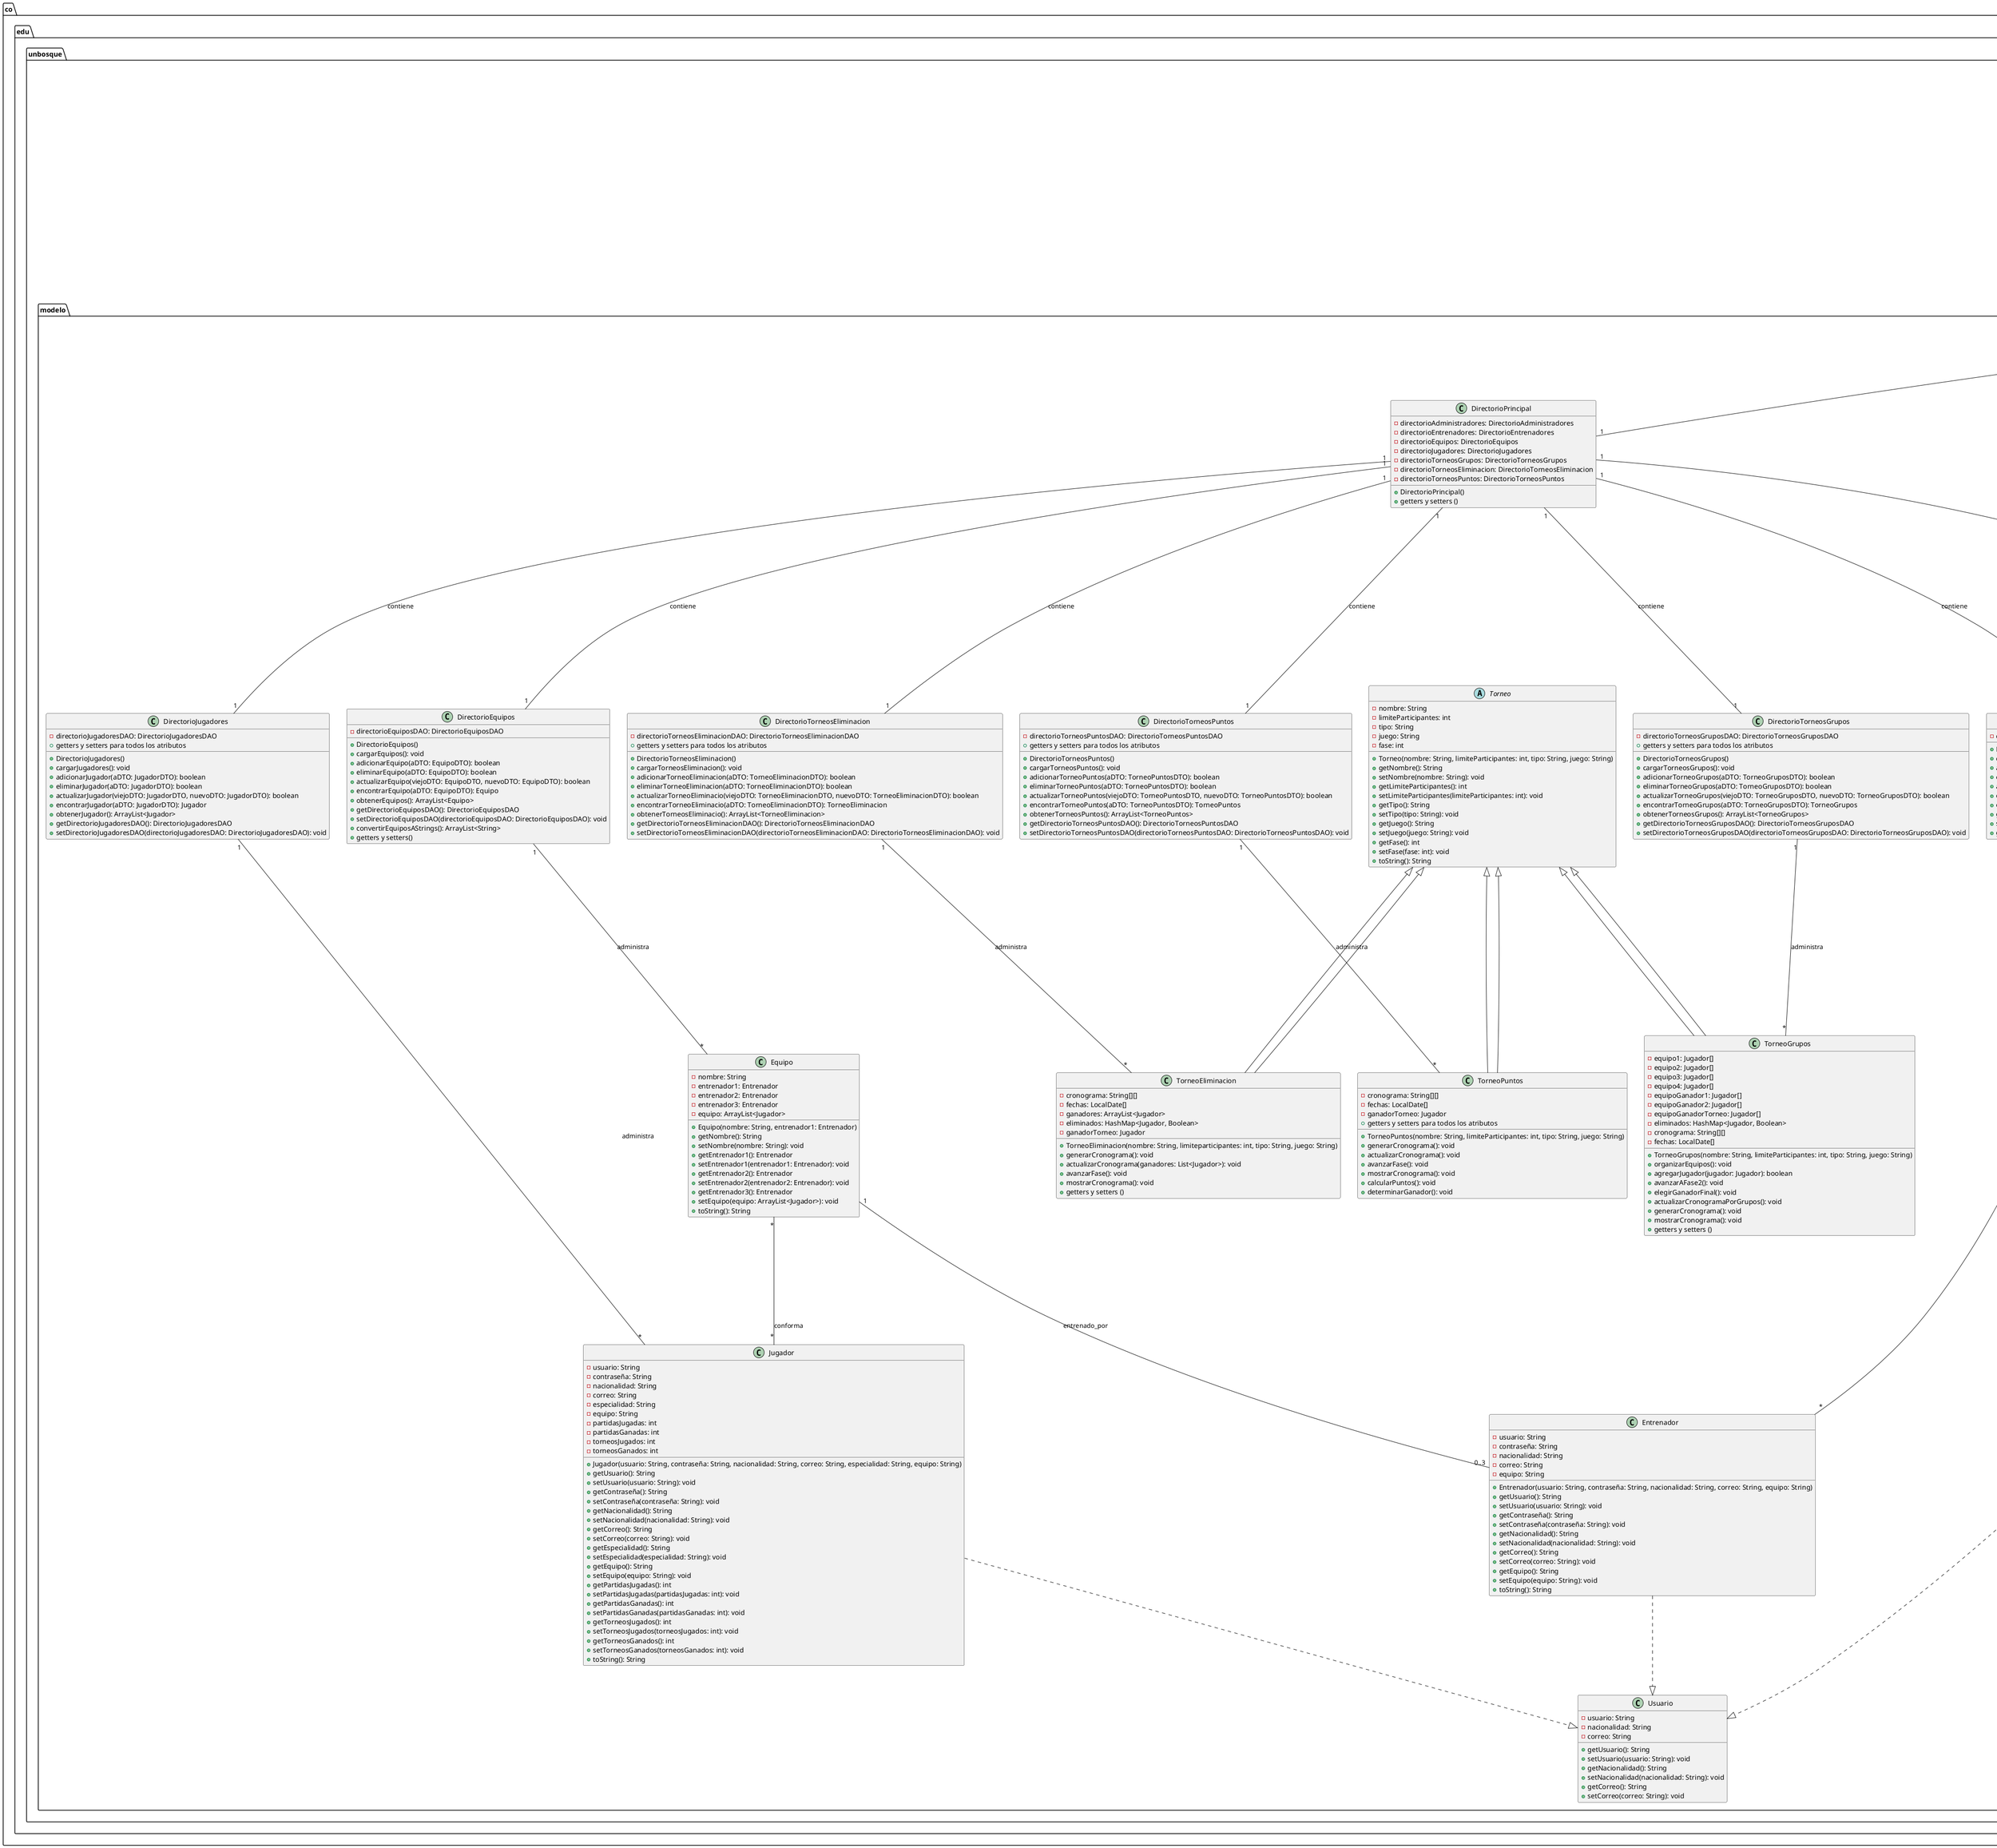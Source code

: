 @startuml
' =========================
' MODELO
' =========================
package "co.edu.unbosque.modelo" {
    class Usuario {
        - usuario: String
        - nacionalidad: String
        - correo: String
        + getUsuario(): String
        + setUsuario(usuario: String): void
        + getNacionalidad(): String
        + setNacionalidad(nacionalidad: String): void
        + getCorreo(): String
        + setCorreo(correo: String): void
    }

    class Administrador {
        - usuario: String
        - contraseña: String
        - nacionalidad: String
        - correo: String
        - cargo: String
        + Administrador(usuario: String, contraseña: String, nacionalidad: String, correo: String, cargo: String)
        + getUsuario(): String
        + setUsuario(usuario: String): void
        + getContraseña(): String
        + setContraseña(contraseña: String): void
        + getNacionalidad(): String
        + setNacionalidad(nacionalidad: String): void
        + getCorreo(): String
        + setCorreo(correo: String): void
        + getCargo(): String
        + setCargo(cargo: String): void
        + toString(): String
    }

    class Entrenador {
        - usuario: String
        - contraseña: String
        - nacionalidad: String
        - correo: String
        - equipo: String
        + Entrenador(usuario: String, contraseña: String, nacionalidad: String, correo: String, equipo: String)
        + getUsuario(): String
        + setUsuario(usuario: String): void
        + getContraseña(): String
        + setContraseña(contraseña: String): void
        + getNacionalidad(): String
        + setNacionalidad(nacionalidad: String): void
        + getCorreo(): String
        + setCorreo(correo: String): void
        + getEquipo(): String
        + setEquipo(equipo: String): void
        + toString(): String
    }

    class Jugador {
        - usuario: String
        - contraseña: String
        - nacionalidad: String
        - correo: String
        - especialidad: String
        - equipo: String
        - partidasJugadas: int
        - partidasGanadas: int
        - torneosJugados: int
        - torneosGanados: int
        + Jugador(usuario: String, contraseña: String, nacionalidad: String, correo: String, especialidad: String, equipo: String)
        + getUsuario(): String
        + setUsuario(usuario: String): void
        + getContraseña(): String
        + setContraseña(contraseña: String): void
        + getNacionalidad(): String
        + setNacionalidad(nacionalidad: String): void
        + getCorreo(): String
        + setCorreo(correo: String): void
        + getEspecialidad(): String
        + setEspecialidad(especialidad: String): void
        + getEquipo(): String
        + setEquipo(equipo: String): void
        + getPartidasJugadas(): int
        + setPartidasJugadas(partidasJugadas: int): void
        + getPartidasGanadas(): int
        + setPartidasGanadas(partidasGanadas: int): void
        + getTorneosJugados(): int
        + setTorneosJugados(torneosJugados: int): void
        + getTorneosGanados(): int
        + setTorneosGanados(torneosGanados: int): void
        + toString(): String
    }

    class Equipo {
        - nombre: String
        - entrenador1: Entrenador
        - entrenador2: Entrenador
        - entrenador3: Entrenador
        - equipo: ArrayList<Jugador>
        + Equipo(nombre: String, entrenador1: Entrenador)
        + getNombre(): String
        + setNombre(nombre: String): void
        + getEntrenador1(): Entrenador
        + setEntrenador1(entrenador1: Entrenador): void
        + getEntrenador2(): Entrenador
        + setEntrenador2(entrenador2: Entrenador): void
        + getEntrenador3(): Entrenador
        + setEquipo(equipo: ArrayList<Jugador>): void
        + toString(): String
    }

    abstract class Torneo {
        - nombre: String
        - limiteParticipantes: int
        - tipo: String
        - juego: String
        - fase: int
        + Torneo(nombre: String, limiteParticipantes: int, tipo: String, juego: String)
        + getNombre(): String
        + setNombre(nombre: String): void
        + getLimiteParticipantes(): int
        + setLimiteParticipantes(limiteParticipantes: int): void
        + getTipo(): String
        + setTipo(tipo: String): void
        + getJuego(): String
        + setJuego(juego: String): void
        + getFase(): int
        + setFase(fase: int): void
        + toString(): String
    }

    class TorneoEliminacion extends Torneo {
        - cronograma: String[][]
        - fechas: LocalDate[]
        - ganadores: ArrayList<Jugador>
        - eliminados: HashMap<Jugador, Boolean>
        - ganadorTorneo: Jugador
        + TorneoEliminacion(nombre: String, limiteparticipantes: int, tipo: String, juego: String)
        + generarCronograma(): void
        + actualizarCronograma(ganadores: List<Jugador>): void
        + avanzarFase(): void
        + mostrarCronograma(): void
        + getters y setters ()
    }

    class TorneoGrupos extends Torneo {
        - equipo1: Jugador[]
        - equipo2: Jugador[]
        - equipo3: Jugador[]
        - equipo4: Jugador[]
        - equipoGanador1: Jugador[]
        - equipoGanador2: Jugador[]
        - equipoGanadorTorneo: Jugador[]
        - eliminados: HashMap<Jugador, Boolean>
        - cronograma: String[][]
        - fechas: LocalDate[]
        + TorneoGrupos(nombre: String, limiteParticipantes: int, tipo: String, juego: String)
        + organizarEquipos(): void
        + agregarJugador(jugador: Jugador): boolean
        + avanzarAFase2(): void
        + elegirGanadorFinal(): void
        + actualizarCronogramaPorGrupos(): void
        + generarCronograma(): void
        + mostrarCronograma(): void
        + getters y setters ()
    }

    class TorneoPuntos extends Torneo {
        - cronograma: String[][]
        - fechas: LocalDate[]
        - ganadorTorneo: Jugador
        + TorneoPuntos(nombre: String, limiteParticipantes: int, tipo: String, juego: String)
        + generarCronograma(): void
        + actualizarCronograma(): void
        + avanzarFase(): void
        + mostrarCronograma(): void
        + calcularPuntos(): void
        + determinarGanador(): void
        + getters y setters para todos los atributos
    }
    class DirectorioPrincipal {
        - directorioAdministradores: DirectorioAdministradores
        - directorioEntrenadores: DirectorioEntrenadores
        - directorioEquipos: DirectorioEquipos
        - directorioJugadores: DirectorioJugadores
        - directorioTorneosGrupos: DirectorioTorneosGrupos
        - directorioTorneosEliminacion: DirectorioTorneosEliminacion
        - directorioTorneosPuntos: DirectorioTorneosPuntos
        + DirectorioPrincipal()
        + getters y setters ()
    }

    class DirectorioAdministradores {
        - directorioAdministradoresDAO: DirectorioAdministradoresDAO
        + DirectorioAdministradores()
        + cargarAdministradores(): void
        + adicionarAdministrador(aDTO: AdministradorDTO): boolean
        + eliminarAdministrador(aDTO: AdministradorDTO): boolean
        + actualizarAdministrador(viejoDTO: AdministradorDTO, nuevoDTO: AdministradorDTO): boolean
        + encontrarAdministrador(aDTO: AdministradorDTO): Administrador
        + obtenerAdministradores(): ArrayList<Administrador>
        + getDirectorioAdministradoresDAO(): DirectorioAdministradoresDAO
        + setDirectorioAdministradoresDAO(directorioAdministradoresDAO: DirectorioAdministradoresDAO): void
        + getters y setters ()
    }

    class DirectorioEntrenadores {
        - directorioEntrenadoresDAO: DirectorioEntrenadoresDAO
        + DirectorioEntrenadores()
        + cargarEntrenadores(): void
        + adicionarEntrenador(aDTO: EntrenadorDTO): boolean
        + eliminarEntrenador(aDTO: EntrenadorDTO): boolean
        + actualizarEntrenador(viejoDTO: EntrenadorDTO, nuevoDTO: EntrenadorDTO): boolean
        + encontrarEntrenadores(aDTO: EntrenadorDTO): Entrenador
        + obtenerEntrenadores(): ArrayList<Entrenador>
        + getDirectorioEntrenadoresDAO(): DirectorioEntrenadoresDAO
        + setDirectorioEntrenadoresDAO(directorioEntrenadoresDAO: DirectorioEntrenadoresDAO): void
        + getters y setters ()
    }
    class DirectorioEquipos {
        - directorioEquiposDAO: DirectorioEquiposDAO
        + DirectorioEquipos()
        + cargarEquipos(): void
        + adicionarEquipo(aDTO: EquipoDTO): boolean
        + eliminarEquipo(aDTO: EquipoDTO): boolean
        + actualizarEquipo(viejoDTO: EquipoDTO, nuevoDTO: EquipoDTO): boolean
        + encontrarEquipo(aDTO: EquipoDTO): Equipo
        + obtenerEquipos(): ArrayList<Equipo>
        + getDirectorioEquiposDAO(): DirectorioEquiposDAO
        + setDirectorioEquiposDAO(directorioEquiposDAO: DirectorioEquiposDAO): void
        + convertirEquiposAStrings(): ArrayList<String>
        + getters y setters()
    }

    class DirectorioJugadores {
        - directorioJugadoresDAO: DirectorioJugadoresDAO
        + DirectorioJugadores()
        + cargarJugadores(): void
        + adicionarJugador(aDTO: JugadorDTO): boolean
        + eliminarJugador(aDTO: JugadorDTO): boolean
        + actualizarJugador(viejoDTO: JugadorDTO, nuevoDTO: JugadorDTO): boolean
        + encontrarJugador(aDTO: JugadorDTO): Jugador
        + obtenerJugador(): ArrayList<Jugador>
        + getDirectorioJugadoresDAO(): DirectorioJugadoresDAO
        + setDirectorioJugadoresDAO(directorioJugadoresDAO: DirectorioJugadoresDAO): void
        + getters y setters para todos los atributos
    }

    class DirectorioTorneosGrupos {
        - directorioTorneosGruposDAO: DirectorioTorneosGruposDAO
        + DirectorioTorneosGrupos()
        + cargarTorneosGrupos(): void
        + adicionarTorneoGrupos(aDTO: TorneoGruposDTO): boolean
        + eliminarTorneoGrupos(aDTO: TorneoGruposDTO): boolean
        + actualizarTorneoGrupos(viejoDTO: TorneoGruposDTO, nuevoDTO: TorneoGruposDTO): boolean
        + encontrarTorneoGrupos(aDTO: TorneoGruposDTO): TorneoGrupos
        + obtenerTorneosGrupos(): ArrayList<TorneoGrupos>
        + getDirectorioTorneosGruposDAO(): DirectorioTorneosGruposDAO
        + setDirectorioTorneosGruposDAO(directorioTorneosGruposDAO: DirectorioTorneosGruposDAO): void
        + getters y setters para todos los atributos
    }
    
    class DirectorioTorneosEliminacion {
        - directorioTorneosEliminacionDAO: DirectorioTorneosEliminacionDAO
        + DirectorioTorneosEliminacion()
        + cargarTorneosEliminacion(): void
        + adicionarTorneoEliminacion(aDTO: TorneoEliminacionDTO): boolean
        + eliminarTorneoEliminacion(aDTO: TorneoEliminacionDTO): boolean
        + actualizarTorneoEliminacio(viejoDTO: TorneoEliminacionDTO, nuevoDTO: TorneoEliminacionDTO): boolean
        + encontrarTorneoEliminacio(aDTO: TorneoEliminacionDTO): TorneoEliminacion
        + obtenerTorneosEliminacio(): ArrayList<TorneoEliminacion>
        + getDirectorioTorneosEliminacionDAO(): DirectorioTorneosEliminacionDAO
        + setDirectorioTorneosEliminacionDAO(directorioTorneosEliminacionDAO: DirectorioTorneosEliminacionDAO): void
        + getters y setters para todos los atributos
    }
    
    class DirectorioTorneosPuntos {
        - directorioTorneosPuntosDAO: DirectorioTorneosPuntosDAO
        + DirectorioTorneosPuntos()
        + cargarTorneosPuntos(): void
        + adicionarTorneoPuntos(aDTO: TorneoPuntosDTO): boolean
        + eliminarTorneoPuntos(aDTO: TorneoPuntosDTO): boolean
        + actualizarTorneoPuntos(viejoDTO: TorneoPuntosDTO, nuevoDTO: TorneoPuntosDTO): boolean
        + encontrarTorneoPuntos(aDTO: TorneoPuntosDTO): TorneoPuntos
        + obtenerTorneosPuntos(): ArrayList<TorneoPuntos>
        + getDirectorioTorneosPuntosDAO(): DirectorioTorneosPuntosDAO
        + setDirectorioTorneosPuntosDAO(directorioTorneosPuntosDAO: DirectorioTorneosPuntosDAO): void
        + getters y setters para todos los atributos
    }
}

' =========================
' VISTA
' =========================
package "co.edu.unbosque.vista" {
    class Vista {
        - ventanaAvanzeTorneo: VentanaAvanzeYInicioTorneo
        - ventanaCrearEquipo: VentanaCrearEquipo
        - ventanaCrearTorneo: VentanaCrearTorneo
        - ventanaCronograma: VentanaCronograma
        - ventanaDatosTorneo: VentanaDatosTorneo
        - ventanaInicioSesion: VentanaInicioSesion
        - ventanaPrincipalAdmin: VentanaPrincipalAdmin
        - ventanaPrincipalEntrenador: VentanaPrincipalEntrenador
        - ventanaPrincipalJugador: VentanaPrincipalJugador
        - ventanaRegistroAdmin: VentanaRegistroAdmin
        - ventanaRegistroEntrenador: VentanaRegistroEntrenador
        - ventanaRegistroJugador: VentanaRegistroJugador
        + Vista()
        + mostrarMensaje(mensaje: String): void
        + getVentanaAvanzeTorneo(): VentanaAvanzeYInicioTorneo
        + getVentanaCrearEquipo(): VentanaCrearEquipo
        + getVentanaCrearTorneo(): VentanaCrearTorneo
        + getVentanaCronograma(): VentanaCronograma
        + getVentanaDatosTorneo(): VentanaDatosTorneo
        + getVentanaInicioSesion(): VentanaInicioSesion
        + getVentanaPrincipalAdmin(): VentanaPrincipalAdmin
        + getVentanaPrincipalEntrenador(): VentanaPrincipalEntrenador
        + getVentanaPrincipalJugador(): VentanaPrincipalJugador
        + getVentanaRegistroAdmin(): VentanaRegistroAdmin
        + getVentanaRegistroEntrenador(): VentanaRegistroEntrenador
        + getVentanaRegistroJugador(): VentanaRegistroJugador
    }

    class VentanaAvanzeYInicioTorneo {
        - panelAvanceYInicioTorneo: PanelAvanceYInicioTorneo
        + VentanaAvanzeYInicioTorneo()
        + getPanelAvanceYInicioTorneo(): PanelAvanceYInicioTorneo
        + setPanelAvanceYInicioTorneo(panelAvanceYInicioTorneo: PanelAvanceYInicioTorneo): void
    }

    class VentanaCrearEquipo {
        - panelCrearEquipo: PanelCrearEquipo
        + VentanaCrearEquipo()
        + getPanelCrearEquipo(): PanelCrearEquipo
        + setPanelCrearEquipo(panelCrearEquipo: PanelCrearEquipo): void
    }

    class VentanaCrearTorneo {
        - panelCrearTorneo: PanelCrearTorneo
        + VentanaCrearTorneo()
        + getPanelCrearTorneo(): PanelCrearTorneo
        + setPanelCrearTorneo(panelCrearTorneo: PanelCrearTorneo): void
    }

    class VentanaCronograma {
        - panelCronograma: PanelCronograma
        + VentanaCronograma()
        + getPanelCronograma(): PanelCronograma
        + setPanelCronograma(panelCronograma: PanelCronograma): void
    }

    class VentanaDatosTorneo {
        - panelDatosTorneo: PanelDatosTorneo
        + VentanaDatosTorneo()
        + getPanelDatosTorneo(): PanelDatosTorneo
        + setPanelDatosTorneo(panelDatosTorneo: PanelDatosTorneo): void
    }

    class VentanaInicioSesion {
        - panelInicioSesion: PanelInicioSesion
        + VentanaInicioSesion()
        + getPanelInicioSesion(): PanelInicioSesion
        + setPanelInicioSesion(panelInicioSesion: PanelInicioSesion): void
    }

    class VentanaPrincipalAdmin {
        - panelPrincipalAdmin: PanelPrincipalAdmin
        + VentanaPrincipalAdmin()
        + getPanelPrincipalAdmin(): PanelPrincipalAdmin
        + setPanelPrincipalAdmin(panelPrincipalAdmin: PanelPrincipalAdmin): void
    }

    class VentanaPrincipalEntrenador {
        - panelPrincipalEntrenador: PanelPrincipalEntrenador
        + VentanaPrincipalEntrenador()
        + getPanelPrincipalEntrenador(): PanelPrincipalEntrenador
        + setPanelPrincipalEntrenador(panelPrincipalEntrenador: PanelPrincipalEntrenador): void
    }

    class VentanaPrincipalJugador {
        - panelPrincipalJugador: PanelPrincipalJugador
        + VentanaPrincipalJugador()
        + getPanelPrincipalJugador(): PanelPrincipalJugador
        + setPanelPrincipalJugador(panelPrincipalJugador: PanelPrincipalJugador): void
    }

    class VentanaRegistroAdmin {
        - panelRegistroAdmin: PanelRegistroAdmin
        + VentanaRegistroAdmin()
        + getPanelRegistroAdmin(): PanelRegistroAdmin
        + setPanelRegistroAdmin(panelRegistroAdmin: PanelRegistroAdmin): void
    }

    class VentanaRegistroEntrenador {
        - panelRegistroEntrenador: PanelRegistroEntrenador
        + VentanaRegistroEntrenador()
        + getPanelRegistroEntrenador(): PanelRegistroEntrenador
        + setPanelRegistroEntrenador(panelRegistroEntrenador: PanelRegistroEntrenador): void
    }

    class VentanaRegistroJugador {
        - panelRegistroJugador: PanelRegistroJugador
        + VentanaRegistroJugador()
        + getPanelRegistroJugador(): PanelRegistroJugador
        + setPanelRegistroJugador(panelRegistroJugador: PanelRegistroJugador): void
    }

     class PanelAvanceYInicioTorneo {
        - btnVolver: JButton
        - btnAvanzarFase: JButton
        - btnCronograma: JButton
        - btnIniciarTorneo: JButton
        + PanelAvanceYInicioTorneo()
        + getBtnVolver(): JButton
        + setBtnVolver(btnVolver: JButton): void
        + getBtnAvanzarFase(): JButton
        + setBtnAvanzarFase(btnAvanzarFase: JButton): void
        + getBtnCronograma(): JButton
        + setBtnCronograma(btnCronograma: JButton): void
        + getBtnIniciarTorneo(): JButton
        + setBtnIniciarTorneo(btnIniciarTorneo: JButton): void
        + inicializarComponentes(): void
    }

    class PanelCrearEquipo {
        - campoNombreEquipo: JTextField
        - campoEntrenador1: JTextField
        - campoEntrenador2: JTextField
        - campoEntrenador3: JTextField
        - listaJugadores: JList<String>
        - botonAgregarJugador: JButton
        - botonCrearEquipo: JButton
        - botonVolver: JButton
        + getCampoNombreEquipo(): JTextField
        + getCampoEntrenador1(): JTextField
        + getCampoEntrenador2(): JTextField
        + getCampoEntrenador3(): JTextField
        + getListaJugadores(): JList<String>
        + getBotonAgregarJugador(): JButton
        + getBotonCrearEquipo(): JButton
        + getBotonVolver(): JButton
    }
    class PanelCrearTorneo {
        - campoNombre: JTextField
        - campoLimiteParticipantes: JTextField
        - campoTipo: JComboBox<String>
        - campoJuego: JTextField
        - botonCrear: JButton
        - botonVolver: JButton
        + getCampoNombre(): JTextField
        + getCampoLimiteParticipantes(): JTextField
        + getCampoTipo(): JComboBox<String>
        + getCampoJuego(): JTextField
        + getBotonCrear(): JButton
        + getBotonVolver(): JButton
    }

    class PanelCronograma {
        - modeloTabla: DefaultTableModel
        - tablaCronograma: JTable
        - botonVolver: JButton
        + PanelCronograma()
        + getBotonVolver(): JButton
        + setBotonVolver(botonVolver: JButton): void
        + actualizarCronogramaGeneral(datos: Object[][]): void
    }

    class PanelDatosTorneo {
        - panelIzquierda: JPanel
        - panelDerecha: JPanel
        - botonVolver: JButton
        - botonCronograma: JButton
        - lblNombre: JLabel
        - lblParticipantesRestantes: JLabel
        - lblEliminados: JLabel
        - lblTipo: JLabel
        - listModel: DefaultListModel<String>
        - listParticipantesRestantes: JList<String>
        + PanelDatosTorneo()
        + getPanelIzquierda(): JPanel
        + setPanelIzquierda(panelIzquierda: JPanel): void
        + getPanelDerecha(): JPanel
        + setPanelDerecha(panelDerecha: JPanel): void
        + getBotonVolver(): JButton
        + setBotonVolver(botonVolver: JButton): void
        + getBotonCronograma(): JButton
        + setBotonCronograma(botonCronograma: JButton): void
        + getLblNombre(): JLabel
        + setLblNombre(lblNombre: JLabel): void
        + getLblParticipantesRestantes(): JLabel
        + setLblParticipantesRestantes(lblParticipantesRestantes: JLabel): void
        + getLblEliminados(): JLabel
        + setLblEliminados(lblEliminados: JLabel): void
        + getLblTipo(): JLabel
        + setLblTipo(lblTipo: JLabel): void
        + getListModel(): DefaultListModel<String>
        + setListModel(listModel: DefaultListModel<String>): void
        + getListParticipantesRestantes(): JList<String>
        + setListParticipantesRestantes(listParticipantesRestantes: JList<String>): void
        + actualizarEliminados(eliminados: int): void
        + actualizarTipo(tipo: String): void
        + actualizarParticipantesRestantesList(participantes: String[]): void
    }

    class PanelInicioSesion {
        - campoUsuario: JTextField
        - campoContraseña: JPasswordField
        - botonIniciarSesion: JButton
        - botonRegistrar: JButton
        - botonSalir: JButton
        + getCampoUsuario(): JTextField
        + getCampoContraseña(): JPasswordField
        + getBotonIniciarSesion(): JButton
        + getBotonRegistrar(): JButton
        + getBotonSalir(): JButton
    }

    class PanelPrincipalAdmin {
        - botonVolver: JButton
        - botonRegistrarAdmin: JButton
        - listaTorneos: JList<String>
        - valorUsuario: JLabel
        - valorCargo: JLabel
        - valorCorreo: JLabel
        - valorNacionalidad: JLabel
        + getBotonVolver(): JButton
        + setBotonVolver(botonVolver: JButton): void
        + getBotonRegistrarAdmin(): JButton
        + setBotonRegistrarAdmin(botonRegistrarAdmin: JButton): void
        + llenarListaTorneos(torneos: ArrayList<String>): void
        + actualizarDatosAdmin(usuario: String, cargo: String, correo: String, nacionalidad: String): void
    }

    class PanelPrincipalEntrenador {
        - botonVolver: JButton
        - botonRegistrarEquipo: JButton
        - botonVerTorneos: JButton
        - listaEquipos: JList<String>
        - valorUsuario: JLabel
        - valorCorreo: JLabel
        - valorNacionalidad: JLabel
        + getBotonVolver(): JButton
        + setBotonVolver(botonVolver: JButton): void
        + getBotonRegistrarEquipo(): JButton
        + setBotonRegistrarEquipo(botonRegistrarEquipo: JButton): void
        + getBotonVerTorneos(): JButton
        + setBotonVerTorneos(botonVerTorneos: JButton): void
        + llenarListaEquipos(equipos: ArrayList<String>): void
        + actualizarDatosEntrenador(usuario: String, correo: String, nacionalidad: String): void
    }

    class PanelPrincipalJugador {
        - botonVolver: JButton
        - botonVerTorneos: JButton
        - listaTorneos: JList<String>
        - valorUsuario: JLabel
        - valorCorreo: JLabel
        - valorNacionalidad: JLabel
        - valorEspecialidad: JLabel
        + getBotonVolver(): JButton
        + setBotonVolver(botonVolver: JButton): void
        + getBotonVerTorneos(): JButton
        + setBotonVerTorneos(botonVerTorneos: JButton): void
        + llenarListaTorneos(torneos: ArrayList<String>): void
        + actualizarDatosJugador(usuario: String, correo: String, nacionalidad: String, especialidad: String): void
    }

    class PanelRegistroAdmin {
        - campoUsuario: JTextField
        - campoContraseña: JPasswordField
        - campoCorreo: JTextField
        - campoNacionalidad: JTextField
        - campoCargo: JTextField
        - botonRegistrar: JButton
        - botonVolver: JButton
        + getCampoUsuario(): JTextField
        + getCampoContraseña(): JPasswordField
        + getCampoCorreo(): JTextField
        + getCampoNacionalidad(): JTextField
        + getCampoCargo(): JTextField
        + getBotonRegistrar(): JButton
        + getBotonVolver(): JButton
    }

    class PanelRegistroEntrenador {
        - campoUsuario: JTextField
        - campoContraseña: JPasswordField
        - campoCorreo: JTextField
        - campoNacionalidad: JTextField
        - campoEquipo: JTextField
        - botonRegistrar: JButton
        - botonVolver: JButton
        + getCampoUsuario(): JTextField
        + getCampoContraseña(): JPasswordField
        + getCampoCorreo(): JTextField
        + getCampoNacionalidad(): JTextField
        + getCampoEquipo(): JTextField
        + getBotonRegistrar(): JButton
        + getBotonVolver(): JButton
    }

    class PanelRegistroJugador {
        - campoUsuario: JTextField
        - campoContraseña: JPasswordField
        - campoCorreo: JTextField
        - campoNacionalidad: JTextField
        - campoEspecialidad: JTextField
        - campoEquipo: JTextField
        - botonRegistrar: JButton
        - botonVolver: JButton
        + getCampoUsuario(): JTextField
        + getCampoContraseña(): JPasswordField
        + getCampoCorreo(): JTextField
        + getCampoNacionalidad(): JTextField
        + getCampoEspecialidad(): JTextField
        + getCampoEquipo(): JTextField
        + getBotonRegistrar(): JButton
        + getBotonVolver(): JButton
    }
}

' =========================
' CONTROLADOR
' =========================
package "co.edu.unbosque.controlador" {
    class Controlador {
        - vista: Vista
        - directorioPrincipal: DirectorioPrincipal
        + Controlador()
        + actionPerformed(e: ActionEvent): void
        + asignarOyentes(): void
        + actualizarListaEquiposQueEntrena(entrenador: Entrenador): void
        + actualizarListaTorneosActivos(): void
        + actualizarListaTorneosAdmin(): void
        + actualizarListaEquiposDisponibles(): void
        + validarNombreTorneo(nombreTorneo: String): Boolean
        + actualizarComboBoxRegistroJugador(): void
        + ValidarUsuario(usuario: String): Boolean
        + getVista(): Vista
        + setVista(vista: Vista): void
        + getDirectorioPrincipal(): DirectorioPrincipal
        + setDirectorioPrincipal(directorioPrincipal: DirectorioPrincipal): void
        + enviarCorreosNuevoTorneo(nuevoTorneo: Torneo): void
    }
    class Main
}

' =========================
' PERSISTENCIA
' =========================
package "co.edu.unbosque.modelo.persistencia" {

       class VentanaListaEquipos {
        - panelListaEquipos: PanelListaEquipos
        + VentanaListaEquipos()
        + getPanelListaEquipos(): PanelListaEquipos
    }
    interface InterfaceDAO<T> {
        + add(x: T): boolean
        + delete(x: T): boolean
        + find(x: T): T
        + update(x: T, y: T): boolean
        + getAll(): ArrayList<T>
    }

    class DirectorioAdministradoresDAO {
        - administradores: ArrayList<Administrador>
        - archivo: Archivo
        + DirectorioAdministradoresDAO()
        + actualizarAdministradores(): void
        + add(x: Administrador): boolean
        + delete(x: Administrador): boolean
        + find(x: Administrador): Administrador
        + update(x: Administrador, y: Administrador): boolean
        + getAll(): ArrayList<Administrador>
    }

    class DirectorioEntrenadoresDAO {
        - entrenadores: ArrayList<Entrenador>
        - archivo: Archivo
        + DirectorioEntrenadoresDAO()
        + actualizarEntrenadores(): void
        + add(x: Entrenador): boolean
        + delete(x: Entrenador): boolean
        + find(x: Entrenador): Entrenador
        + update(x: Entrenador, y: Entrenador): boolean
        + getAll(): ArrayList<Entrenador>
    }

    class DirectorioEquiposDAO {
        - equipos: ArrayList<Equipo>
        - archivo: Archivo
        + DirectorioEquiposDAO()
        + actualizarEquipos(): void
        + add(x: Equipo): boolean
        + delete(x: Equipo): boolean
        + find(x: Equipo): Equipo
        + update(x: Equipo, y: Equipo): boolean
        + getAll(): ArrayList<Equipo>
    }

    class DirectorioJugadoresDAO {
        - jugadores: ArrayList<Jugador>
        - archivo: Archivo
        + DirectorioJugadoresDAO()
        + actualizarJugadores(): void
        + add(x: Jugador): boolean
        + delete(x: Jugador): boolean
        + find(x: Jugador): Jugador
        + update(x: Jugador, y: Jugador): boolean
        + getAll(): ArrayList<Jugador>
    }

    class DirectorioTorneosGruposDAO {
        - torneosGrupos: ArrayList<TorneoGrupos>
        - archivo: Archivo
        + DirectorioTorneosGruposDAO()
        + actualizarTorneosGrupos(): void
        + add(x: TorneoGrupos): boolean
        + delete(x: TorneoGrupos): boolean
        + find(x: TorneoGrupos): TorneoGrupos
        + update(x: TorneoGrupos, y: TorneoGrupos): boolean
        + getAll(): ArrayList<TorneoGrupos>
    }

    class DirectorioTorneosEliminacionDAO {
        - torneosEliminacion: ArrayList<TorneoEliminacion>
        - archivo: Archivo
        + DirectorioTorneosEliminacionDAO()
        + actualizarTorneosEliminacion(): void
        + add(x: TorneoEliminacion): boolean
        + delete(x: TorneoEliminacion): boolean
        + find(x: TorneoEliminacion): TorneoEliminacion
        + update(x: TorneoEliminacion, y: TorneoEliminacion): boolean
        + getAll(): ArrayList<TorneoEliminacion>
    }

    class DirectorioTorneosPuntosDAO {
        - torneosPuntos: ArrayList<TorneoPuntos>
        - archivo: Archivo
        + DirectorioTorneosPuntosDAO()
        + actualizarTorneosPuntos(): void
        + add(x: TorneoPuntos): boolean
        + delete(x: TorneoPuntos): boolean
        + find(x: TorneoPuntos): TorneoPuntos
        + update(x: TorneoPuntos, y: TorneoPuntos): boolean
        + getAll(): ArrayList<TorneoPuntos>
    }

    class MapHandler {
        + convertirAdministradorAAdministradorDTO(administrador: Administrador): AdministradorDTO
        + convertirAdministradorDTOAAdministrador(adminDTO: AdministradorDTO): Administrador
        + convertirEntrenadorAEntrenadorDTO(entrenador: Entrenador): EntrenadorDTO
        + convertirEntrenadorDTOAEntrenador(entrenadorDTO: EntrenadorDTO): Entrenador
        + convertirJugadorAJugadorDTO(jugador: Jugador): JugadorDTO
        + convertirJugadorDTOAJugador(jugadorDTO: JugadorDTO): Jugador
        + convertirEquipoAEquipoDTO(equipo: Equipo): EquipoDTO
        + convertirEquipoDTOAEquipo(equipoDTO: EquipoDTO): Equipo
        + convertirTorneoEliminacionATorneoEliminacionDTO(torneo: TorneoEliminacion): TorneoEliminacionDTO
        + convertirTorneoEliminacionDTOATorneoEliminacion(dto: TorneoEliminacionDTO): TorneoEliminacion
        + convertirTorneoGruposATorneoGruposDTO(torneo: TorneoGrupos): TorneoGruposDTO
        + convertirTorneoGruposDTOATorneoGrupos(dto: TorneoGruposDTO): TorneoGrupos
        + convertirTorneoPuntosATorneoPuntosDTO(torneo: TorneoPuntos): TorneoPuntosDTO
        + convertirTorneoPuntosDTOATorneoPuntos(dto: TorneoPuntosDTO): TorneoPuntos
        + convertirAdministradoresAAdministradoresDTO(administradores: ArrayList<Administrador>): ArrayList<AdministradorDTO>
        + convertirAdministradoresDTOAAdministradores(administradoresDTO: ArrayList<AdministradorDTO>): ArrayList<Administrador>
        + convertirJugadoresAJugadoresDTO(jugadores: ArrayList<Jugador>): ArrayList<JugadorDTO>
        + convertirJugadoresDTOAJugadores(jugadoresDTO: ArrayList<JugadorDTO>): ArrayList<Jugador>
        + convertirEntrenadoresAEntrenadoresDTO(entrenadores: ArrayList<Entrenador>): ArrayList<EntrenadorDTO>
        + convertirEntrenadoresDTOAEntrenadores(entrenadoresDTO: ArrayList<EntrenadorDTO>): ArrayList<Entrenador>
    }

    class UsuarioDTO {
        - usuario: String
        - contraseña: String
        - nacionalidad: String
        - tipo: String
        - correo: String
        + getUsuario(): String
        + setUsuario(usuario: String): void
        + getContraseña(): String
        + setContraseña(contraseña: String): void
        + getNacionalidad(): String
        + setNacionalidad(nacionalidad: String): void
        + getTipo(): String
        + setTipo(tipo: String): void
        + getCorreo(): String
        + setCorreo(correo: String): void
    }

    class AdministradorDTO extends UsuarioDTO {
        - cargo: String
        + getCargo(): String
        + setCargo(cargo: String): void
    }

    class EntrenadorDTO extends UsuarioDTO {
        - equipo: String
        + getEquipo(): String
        + setEquipo(equipo: String): void
    }

    class JugadorDTO extends UsuarioDTO {
        - partidasJugadas: int
        - torneosJugados: int
        - partidasGanadas: int
        - torneosGanados: int
        - especialidad: String
        - puntos: int
        - equipo: String
        + getPartidasJugadas(): int
        + setPartidasJugadas(partidasJugadas: int): void
        + getTorneosJugados(): int
        + setTorneosJugados(torneosJugados: int): void
        + getPartidasGanadas(): int
        + setPartidasGanadas(partidasGanadas: int): void
        + getTorneosGanados(): int
        + setTorneosGanados(torneosGanados: int): void
        + getEspecialidad(): String
        + setEspecialidad(especialidad: String): void
        + getPuntos(): int
        + setPuntos(puntos: int): void
        + getEquipo(): String
        + setEquipo(equipo: String): void
    }

    class EquipoDTO {
        - nombre: String
        - equipo: ArrayList<JugadorDTO>
        - entrenador1: EntrenadorDTO
        - entrenador2: EntrenadorDTO
        - entrenador3: EntrenadorDTO
        + getNombre(): String
        + setNombre(nombre: String): void
        + getEquipo(): ArrayList<JugadorDTO>
        + setEquipo(equipo: ArrayList<JugadorDTO>): void
        + getEntrenador1(): EntrenadorDTO
        + setEntrenador1(entrenador1: EntrenadorDTO): void
        + getEntrenador2(): EntrenadorDTO
        + setEntrenador2(entrenador2: EntrenadorDTO): void
        + getEntrenador3(): EntrenadorDTO
        + setEntrenador3(entrenador3: EntrenadorDTO): void
    }

    class TorneoDTO {
        - participantes: ArrayList<JugadorDTO>
        - tipo: String
        - nombre: String
        - limiteParticipantes: int
        - juego: String
        - fase: int
        - estado: String
        + getEstado(): String
        + setEstado(estado: String): void
        + getFase(): int
        + setFase(fase: int): void
        + getJuego(): String
        + setJuego(juego: String): void
        + getLimiteParticipantes(): int
        + setLimiteParticipantes(limiteParticipantes: int): void
        + getNombre(): String
        + setNombre(nombre: String): void
        + getTipo(): String
        + setTipo(tipo: String): void
        + getParticipantes(): ArrayList<JugadorDTO>
        + setParticipantes(participantes: ArrayList<JugadorDTO>): void
    }

    class TorneoEliminacionDTO extends TorneoDTO {
        - ganadores: ArrayList<JugadorDTO>
        - eliminados: HashMap<JugadorDTO, Boolean>
        - ganadorTorneo: JugadorDTO
        - cronograma: String[][]
        - fechas: LocalDate[]
        + getGanadores(): ArrayList<JugadorDTO>
        + setGanadores(ganadores: ArrayList<JugadorDTO>): void
        + getEliminados(): HashMap<JugadorDTO, Boolean>
        + setEliminados(eliminados: HashMap<JugadorDTO, Boolean>): void
        + getGanadorTorneo(): JugadorDTO
        + setGanadorTorneo(ganadorTorneo: JugadorDTO): void
        + getCronograma(): String[][]
        + setCronograma(cronograma: String[][]): void
        + getFechas(): LocalDate[]
        + setFechas(fechas: LocalDate[]): void
    }

    class TorneoGruposDTO extends TorneoDTO {
        - equipo1: JugadorDTO[]
        - equipo2: JugadorDTO[]
        - equipo3: JugadorDTO[]
        - equipo4: JugadorDTO[]
        - equipoGanador1: JugadorDTO[]
        - equipoGanador2: JugadorDTO[]
        - equipoGanadorTorneo: JugadorDTO[]
        - eliminados: ArrayList<JugadorDTO>
        - cronograma: String[][]
        - fechas: LocalDate[]
        + getEquipo1(): JugadorDTO[]
        + setEquipo1(equipo1: JugadorDTO[]): void
        + getEquipo2(): JugadorDTO[]
        + setEquipo2(equipo2: JugadorDTO[]): void
        + getEquipo3(): JugadorDTO[]
        + setEquipo3(equipo3: JugadorDTO[]): void
        + getEquipo4(): JugadorDTO[]
        + setEquipo4(equipo4: JugadorDTO[]): void
        + getEquipoGanador1(): JugadorDTO[]
        + setEquipoGanador1(equipoGanador1: JugadorDTO[]): void
        + getEquipoGanador2(): JugadorDTO[]
        + setEquipoGanador2(equipoGanador2: JugadorDTO[]): void
        + getEquipoGanadorTorneo(): JugadorDTO[]
        + setEquipoGanadorTorneo(equipoGanadorTorneo: JugadorDTO[]): void
        + getEliminados(): ArrayList<JugadorDTO>
        + setEliminados(eliminados: ArrayList<JugadorDTO>): void
        + getCronograma(): String[][]
        + setCronograma(cronograma: String[][]): void
        + getFechas(): LocalDate[]
        + setFechas(fechas: LocalDate[]): void
    }

    class TorneoPuntosDTO extends TorneoDTO {
        - cronograma: String[][]
        - fechas: LocalDate[]
        - ganadorTorneo: JugadorDTO
        + getCronograma(): String[][]
        + setCronograma(cronograma: String[][]): void
        + getFechas(): LocalDate[]
        + setFechas(fechas: LocalDate[]): void
        + getGanadorTorneo(): JugadorDTO
        + setGanadorTorneo(ganadorTorneo: JugadorDTO): void
    }


' =========================
' RELACIONES
' =========================
' Modelo
Administrador ..|> Usuario
Entrenador ..|> Usuario
Jugador ..|> Usuario

DirectorioPrincipal "1" -- "1" DirectorioAdministradores : contiene
DirectorioPrincipal "1" -- "1" DirectorioEntrenadores : contiene
DirectorioPrincipal "1" -- "1" DirectorioEquipos : contiene
DirectorioPrincipal "1" -- "1" DirectorioJugadores : contiene
DirectorioPrincipal "1" -- "1" DirectorioTorneosGrupos : contiene
DirectorioPrincipal "1" -- "1" DirectorioTorneosEliminacion : contiene
DirectorioPrincipal "1" -- "1" DirectorioTorneosPuntos : contiene

DirectorioAdministradores "1" -- "*" Administrador : administra
DirectorioEntrenadores "1" -- "*" Entrenador : administra
DirectorioEquipos "1" -- "*" Equipo : administra
DirectorioJugadores "1" -- "*" Jugador : administra
DirectorioTorneosGrupos "1" -- "*" TorneoGrupos : administra
DirectorioTorneosEliminacion "1" -- "*" TorneoEliminacion : administra
DirectorioTorneosPuntos "1" -- "*" TorneoPuntos : administra

Equipo "1" -- "0..3" Entrenador : entrenado_por
Equipo "*" -- "*" Jugador : conforma

Torneo <|-- TorneoEliminacion
Torneo <|-- TorneoGrupos
Torneo <|-- TorneoPuntos

' Vista
Vista "1" -- "1" VentanaAvanzeYInicioTorneo : contiene
Vista "1" -- "1" VentanaCrearEquipo : contiene
Vista "1" -- "1" VentanaCrearTorneo : contiene
Vista "1" -- "1" VentanaCronograma : contiene
Vista "1" -- "1" VentanaDatosTorneo : contiene
Vista "1" -- "1" VentanaInicioSesion : contiene
Vista "1" -- "1" VentanaPrincipalAdmin : contiene
Vista "1" -- "1" VentanaPrincipalEntrenador : contiene
Vista "1" -- "1" VentanaPrincipalJugador : contiene
Vista "1" -- "1" VentanaRegistroAdmin : contiene
Vista "1" -- "1" VentanaRegistroEntrenador : contiene
Vista "1" -- "1" VentanaRegistroJugador : contiene

VentanaAvanzeYInicioTorneo "1" -- "1" PanelAvanceYInicioTorneo : contiene
VentanaCrearEquipo "1" -- "1" PanelCrearEquipo : contiene
VentanaCrearTorneo "1" -- "1" PanelCrearTorneo : contiene
VentanaCronograma "1" -- "1" PanelCronograma : contiene
VentanaDatosTorneo "1" -- "1" PanelDatosTorneo : contiene
VentanaInicioSesion "1" -- "1" PanelInicioSesion : contiene
VentanaPrincipalAdmin "1" -- "1" PanelPrincipalAdmin : contiene
VentanaPrincipalEntrenador "1" -- "1" PanelPrincipalEntrenador : contiene
VentanaPrincipalJugador "1" -- "1" PanelPrincipalJugador : contiene
VentanaRegistroAdmin "1" -- "1" PanelRegistroAdmin : contiene
VentanaRegistroEntrenador "1" -- "1" PanelRegistroEntrenador : contiene
VentanaRegistroJugador "1" -- "1" PanelRegistroJugador : contiene

' Controlador
Controlador "1" -- "1" Vista : usa
Controlador "1" -- "1" DirectorioPrincipal : usa

' Persistencia    ' Relaciones de herencia
    AdministradorDTO --|> UsuarioDTO
    EntrenadorDTO --|> UsuarioDTO
    JugadorDTO --|> UsuarioDTO
    TorneoEliminacionDTO --|> TorneoDTO
    TorneoGruposDTO --|> TorneoDTO
    TorneoPuntosDTO --|> TorneoDTO

    ' Relaciones DAO
    InterfaceDAO <|-- DirectorioAdministradoresDAO
    InterfaceDAO <|-- DirectorioEntrenadoresDAO
    InterfaceDAO <|-- DirectorioEquiposDAO
    InterfaceDAO <|-- DirectorioJugadoresDAO
    InterfaceDAO <|-- DirectorioTorneosGruposDAO
    InterfaceDAO <|-- DirectorioTorneosEliminacionDAO
    InterfaceDAO <|-- DirectorioTorneosPuntosDAO

    DirectorioAdministradoresDAO "1" -- "1" Archivo : usa
    DirectorioEntrenadoresDAO "1" -- "1" Archivo : usa
    DirectorioEquiposDAO "1" -- "1" Archivo : usa
    DirectorioJugadoresDAO "1" -- "1" Archivo : usa
    DirectorioTorneosGruposDAO "1" -- "1" Archivo : usa
    DirectorioTorneosEliminacionDAO "1" -- "1" Archivo : usa
    DirectorioTorneosPuntosDAO "1" -- "1" Archivo : usa
}

@enduml